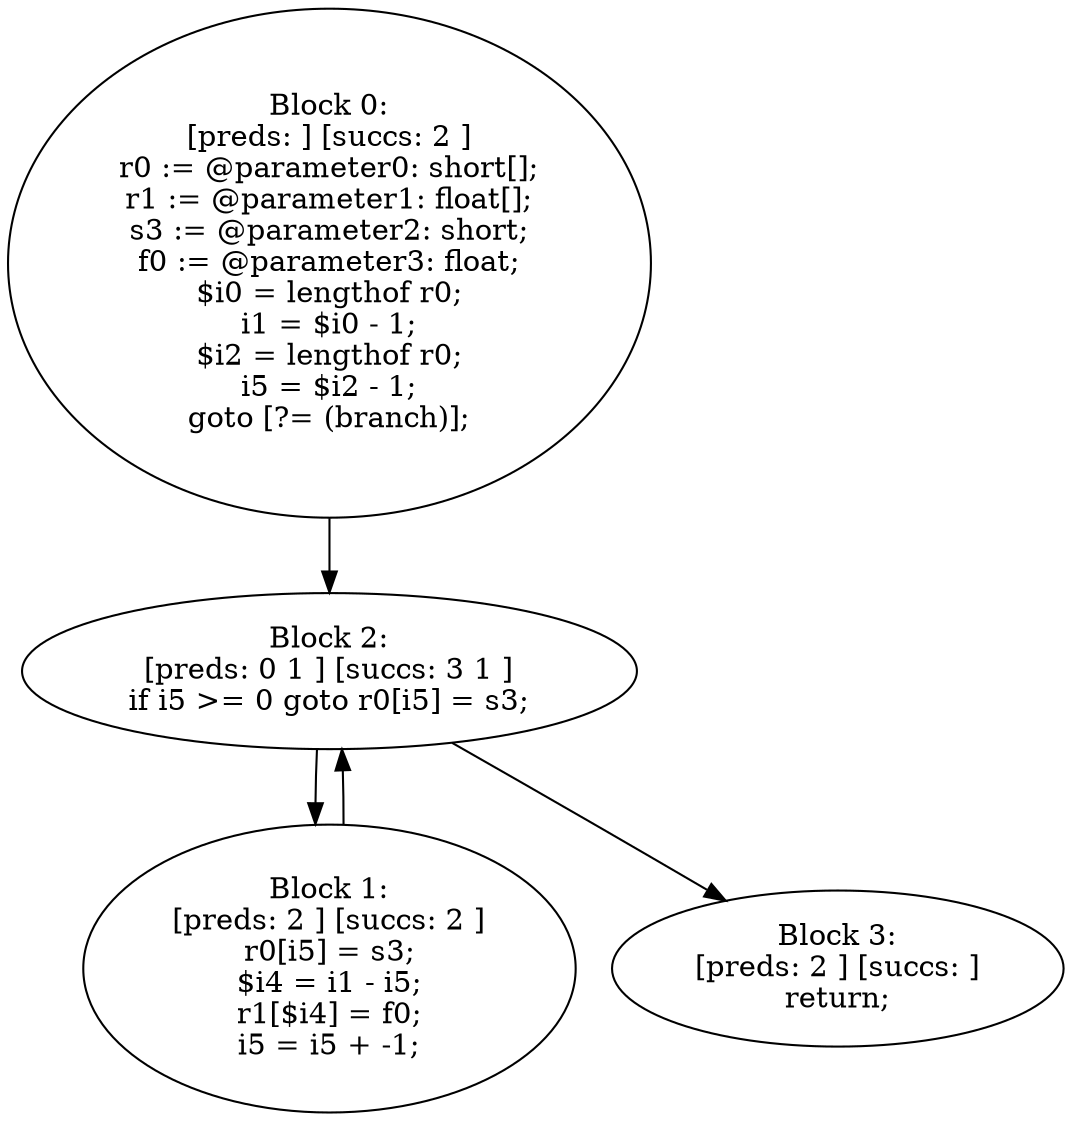 digraph "unitGraph" {
    "Block 0:
[preds: ] [succs: 2 ]
r0 := @parameter0: short[];
r1 := @parameter1: float[];
s3 := @parameter2: short;
f0 := @parameter3: float;
$i0 = lengthof r0;
i1 = $i0 - 1;
$i2 = lengthof r0;
i5 = $i2 - 1;
goto [?= (branch)];
"
    "Block 1:
[preds: 2 ] [succs: 2 ]
r0[i5] = s3;
$i4 = i1 - i5;
r1[$i4] = f0;
i5 = i5 + -1;
"
    "Block 2:
[preds: 0 1 ] [succs: 3 1 ]
if i5 >= 0 goto r0[i5] = s3;
"
    "Block 3:
[preds: 2 ] [succs: ]
return;
"
    "Block 0:
[preds: ] [succs: 2 ]
r0 := @parameter0: short[];
r1 := @parameter1: float[];
s3 := @parameter2: short;
f0 := @parameter3: float;
$i0 = lengthof r0;
i1 = $i0 - 1;
$i2 = lengthof r0;
i5 = $i2 - 1;
goto [?= (branch)];
"->"Block 2:
[preds: 0 1 ] [succs: 3 1 ]
if i5 >= 0 goto r0[i5] = s3;
";
    "Block 1:
[preds: 2 ] [succs: 2 ]
r0[i5] = s3;
$i4 = i1 - i5;
r1[$i4] = f0;
i5 = i5 + -1;
"->"Block 2:
[preds: 0 1 ] [succs: 3 1 ]
if i5 >= 0 goto r0[i5] = s3;
";
    "Block 2:
[preds: 0 1 ] [succs: 3 1 ]
if i5 >= 0 goto r0[i5] = s3;
"->"Block 3:
[preds: 2 ] [succs: ]
return;
";
    "Block 2:
[preds: 0 1 ] [succs: 3 1 ]
if i5 >= 0 goto r0[i5] = s3;
"->"Block 1:
[preds: 2 ] [succs: 2 ]
r0[i5] = s3;
$i4 = i1 - i5;
r1[$i4] = f0;
i5 = i5 + -1;
";
}
